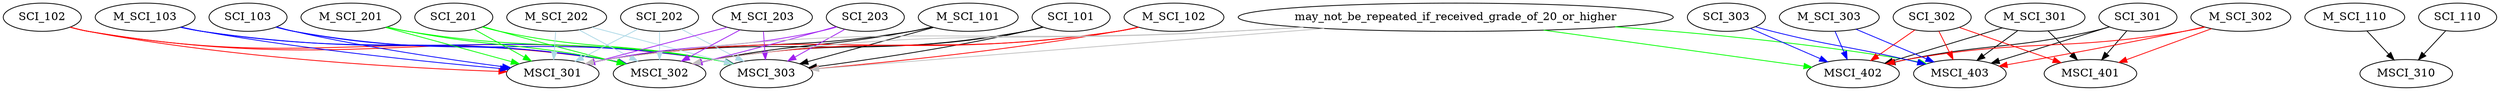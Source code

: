 digraph G {
    edge [color=black];
    M_SCI_101 -> MSCI_301;
    SCI_101 -> MSCI_301;
    edge [color=red];
    M_SCI_102 -> MSCI_301;
    SCI_102 -> MSCI_301;
    edge [color=blue];
    M_SCI_103 -> MSCI_301;
    SCI_103 -> MSCI_301;
    edge [color=green];
    M_SCI_201 -> MSCI_301;
    SCI_201 -> MSCI_301;
    edge [color=lightblue];
    M_SCI_202 -> MSCI_301;
    SCI_202 -> MSCI_301;
    edge [color=purple];
    M_SCI_203 -> MSCI_301;
    SCI_203 -> MSCI_301;
    edge [color=gray];
    may_not_be_repeated_if_received_grade_of_20_or_higher -> MSCI_301;
    edge [color=black];
    M_SCI_101 -> MSCI_302;
    SCI_101 -> MSCI_302;
    edge [color=red];
    M_SCI_102 -> MSCI_302;
    SCI_102 -> MSCI_302;
    edge [color=blue];
    M_SCI_103 -> MSCI_302;
    SCI_103 -> MSCI_302;
    edge [color=green];
    M_SCI_201 -> MSCI_302;
    SCI_201 -> MSCI_302;
    edge [color=lightblue];
    M_SCI_202 -> MSCI_302;
    SCI_202 -> MSCI_302;
    edge [color=purple];
    M_SCI_203 -> MSCI_302;
    SCI_203 -> MSCI_302;
    edge [color=gray];
    may_not_be_repeated_if_received_grade_of_20_or_higher -> MSCI_302;
    edge [color=black];
    M_SCI_101 -> MSCI_303;
    SCI_101 -> MSCI_303;
    edge [color=red];
    M_SCI_102 -> MSCI_303;
    SCI_102 -> MSCI_303;
    edge [color=blue];
    M_SCI_103 -> MSCI_303;
    SCI_103 -> MSCI_303;
    edge [color=green];
    M_SCI_201 -> MSCI_303;
    SCI_201 -> MSCI_303;
    edge [color=lightblue];
    M_SCI_202 -> MSCI_303;
    SCI_202 -> MSCI_303;
    edge [color=purple];
    M_SCI_203 -> MSCI_303;
    SCI_203 -> MSCI_303;
    edge [color=gray];
    may_not_be_repeated_if_received_grade_of_20_or_higher -> MSCI_303;
    edge [color=black];
    M_SCI_110 -> MSCI_310;
    SCI_110 -> MSCI_310;
    edge [color=black];
    M_SCI_301 -> MSCI_401;
    SCI_301 -> MSCI_401;
    edge [color=red];
    M_SCI_302 -> MSCI_401;
    SCI_302 -> MSCI_401;
    edge [color=black];
    M_SCI_301 -> MSCI_402;
    SCI_301 -> MSCI_402;
    edge [color=red];
    M_SCI_302 -> MSCI_402;
    SCI_302 -> MSCI_402;
    edge [color=blue];
    M_SCI_303 -> MSCI_402;
    SCI_303 -> MSCI_402;
    edge [color=green];
    may_not_be_repeated_if_received_grade_of_20_or_higher -> MSCI_402;
    edge [color=black];
    M_SCI_301 -> MSCI_403;
    SCI_301 -> MSCI_403;
    edge [color=red];
    M_SCI_302 -> MSCI_403;
    SCI_302 -> MSCI_403;
    edge [color=blue];
    M_SCI_303 -> MSCI_403;
    SCI_303 -> MSCI_403;
    edge [color=green];
    may_not_be_repeated_if_received_grade_of_20_or_higher -> MSCI_403;
}
